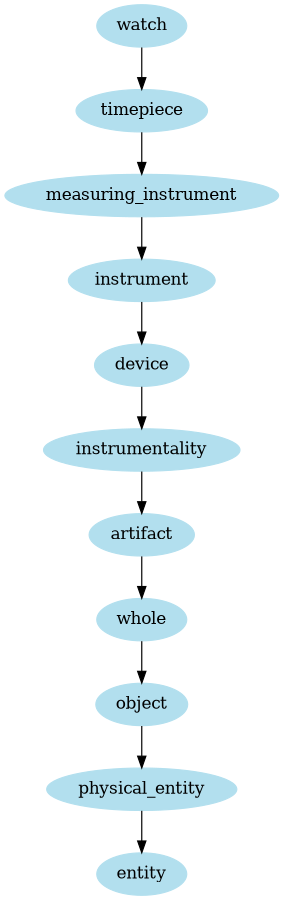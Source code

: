 digraph unix {
	node [color=lightblue2 style=filled]
	size="6,6"
	watch -> timepiece
	timepiece -> measuring_instrument
	measuring_instrument -> instrument
	instrument -> device
	device -> instrumentality
	instrumentality -> artifact
	artifact -> whole
	whole -> object
	object -> physical_entity
	physical_entity -> entity
}
